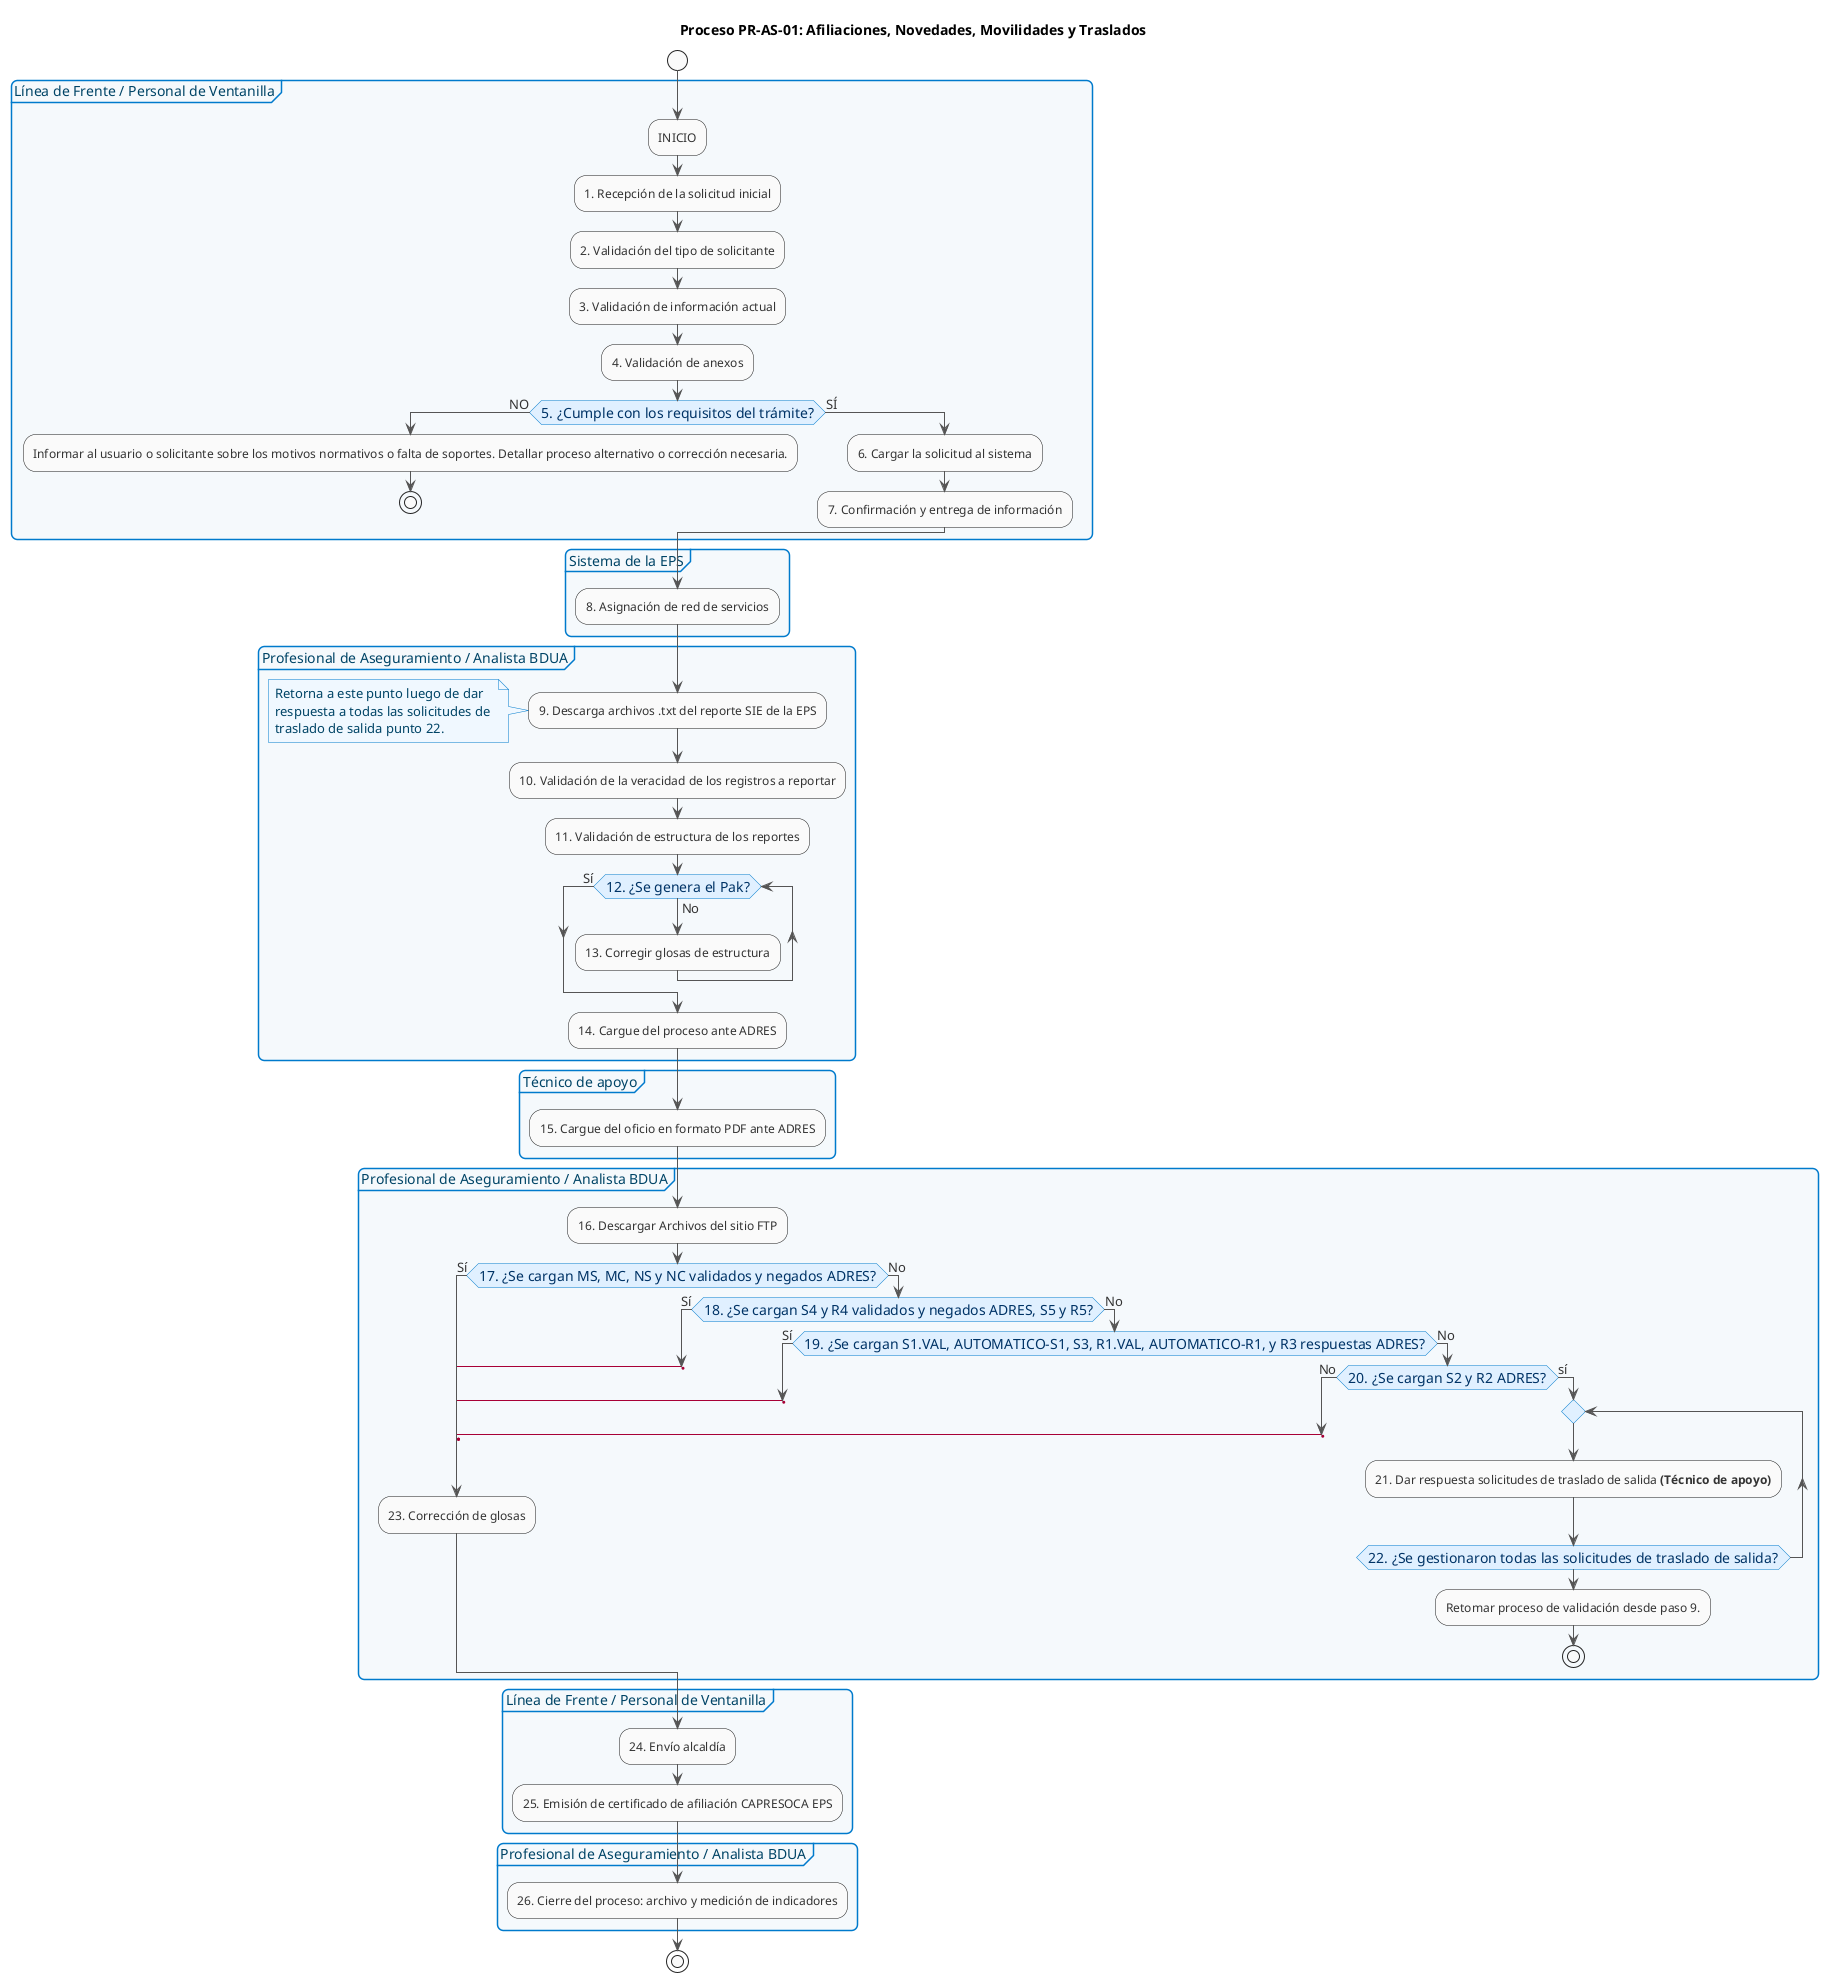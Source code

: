 @startuml
<style>
activityDiagram {
  BackgroundColor #FAFAFA
  BorderColor #CCCCCC
  FontColor #333
  FontName Segoe UI

  diamond {
    BackgroundColor #E0F0FF
    LineColor #007ACC
    FontColor #003366
    FontName Segoe UI
    FontSize 14
  }

  arrow {
    FontColor #333
    FontName Segoe UI
    FontSize 13
    LineColor #555
  }

  partition {
    LineColor #007ACC
    FontColor #004466
    BackgroundColor #F5F9FC
    RoundCorner 12
  }

  note {
    FontColor #004466
    LineColor #007ACC
    BackgroundColor #F0F8FF
    FontName Segoe UI
  }
}

document {
   BackgroundColor white
}
</style>


title Proceso PR-AS-01: Afiliaciones, Novedades, Movilidades y Traslados



start

partition "Línea de Frente / Personal de Ventanilla" {
  :INICIO;
  :1. Recepción de la solicitud inicial;
  :2. Validación del tipo de solicitante;
  :3. Validación de información actual;
  :4. Validación de anexos;
  if (5. ¿Cumple con los requisitos del trámite?) then (NO)
    :Informar al usuario o solicitante sobre los motivos normativos o falta de soportes. Detallar proceso alternativo o corrección necesaria.;
    stop
  else (SÍ)
    :6. Cargar la solicitud al sistema;
    :7. Confirmación y entrega de información;
  endif
}

partition "Sistema de la EPS" {
  :8. Asignación de red de servicios;
}

partition "Profesional de Aseguramiento / Analista BDUA" {
  :9. Descarga archivos .txt del reporte SIE de la EPS;
  note left
  Retorna a este punto luego de dar 
  respuesta a todas las solicitudes de 
  traslado de salida punto 22.
  end note
  :10. Validación de la veracidad de los registros a reportar;
  :11. Validación de estructura de los reportes;

  while (12. ¿Se genera el Pak?) is (No)
    :13. Corregir glosas de estructura;
  endwhile (Sí)

  :14. Cargue del proceso ante ADRES;
}

partition "Técnico de apoyo" {
  :15. Cargue del oficio en formato PDF ante ADRES;
}

partition "Profesional de Aseguramiento / Analista BDUA" {
  :16. Descargar Archivos del sitio FTP;

  if (17. ¿Se cargan MS, MC, NS y NC validados y negados ADRES?) then (Sí)
  'space label only for alignment
    label sp_lab5
    label sp_lab4
    label sp_lab3
    label sp_lab2
    label sp_lab1
    'real label
    label lab
  :23. Corrección de glosas;
  else (No)
        if (18. ¿Se cargan S4 y R4 validados y negados ADRES, S5 y R5?) then (Sí)
            label sp_lab2
            goto sp_lab1
            else (No)
                if (19. ¿Se cargan S1.VAL, AUTOMATICO-S1, S3, R1.VAL, AUTOMATICO-R1, y R3 respuestas ADRES?) then (Sí)
                label sp_lab2
                goto sp_lab1
                else (No)
                if (20. ¿Se cargan S2 y R2 ADRES?) then (No)
                    label sp_lab2
                    goto sp_lab1
                    else (sí)
                    repeat
                      :21. Dar respuesta solicitudes de traslado de salida **(Técnico de apoyo)**;
                    repeat while (22. ¿Se gestionaron todas las solicitudes de traslado de salida?)
                        :Retomar proceso de validación desde paso 9.;
                        stop
                    
                endif
            endif
        endif
        
endif
}




partition "Línea de Frente / Personal de Ventanilla" {
  :24. Envío alcaldía;
  :25. Emisión de certificado de afiliación CAPRESOCA EPS;
}

partition "Profesional de Aseguramiento / Analista BDUA" {
  :26. Cierre del proceso: archivo y medición de indicadores;
}

stop
@enduml
